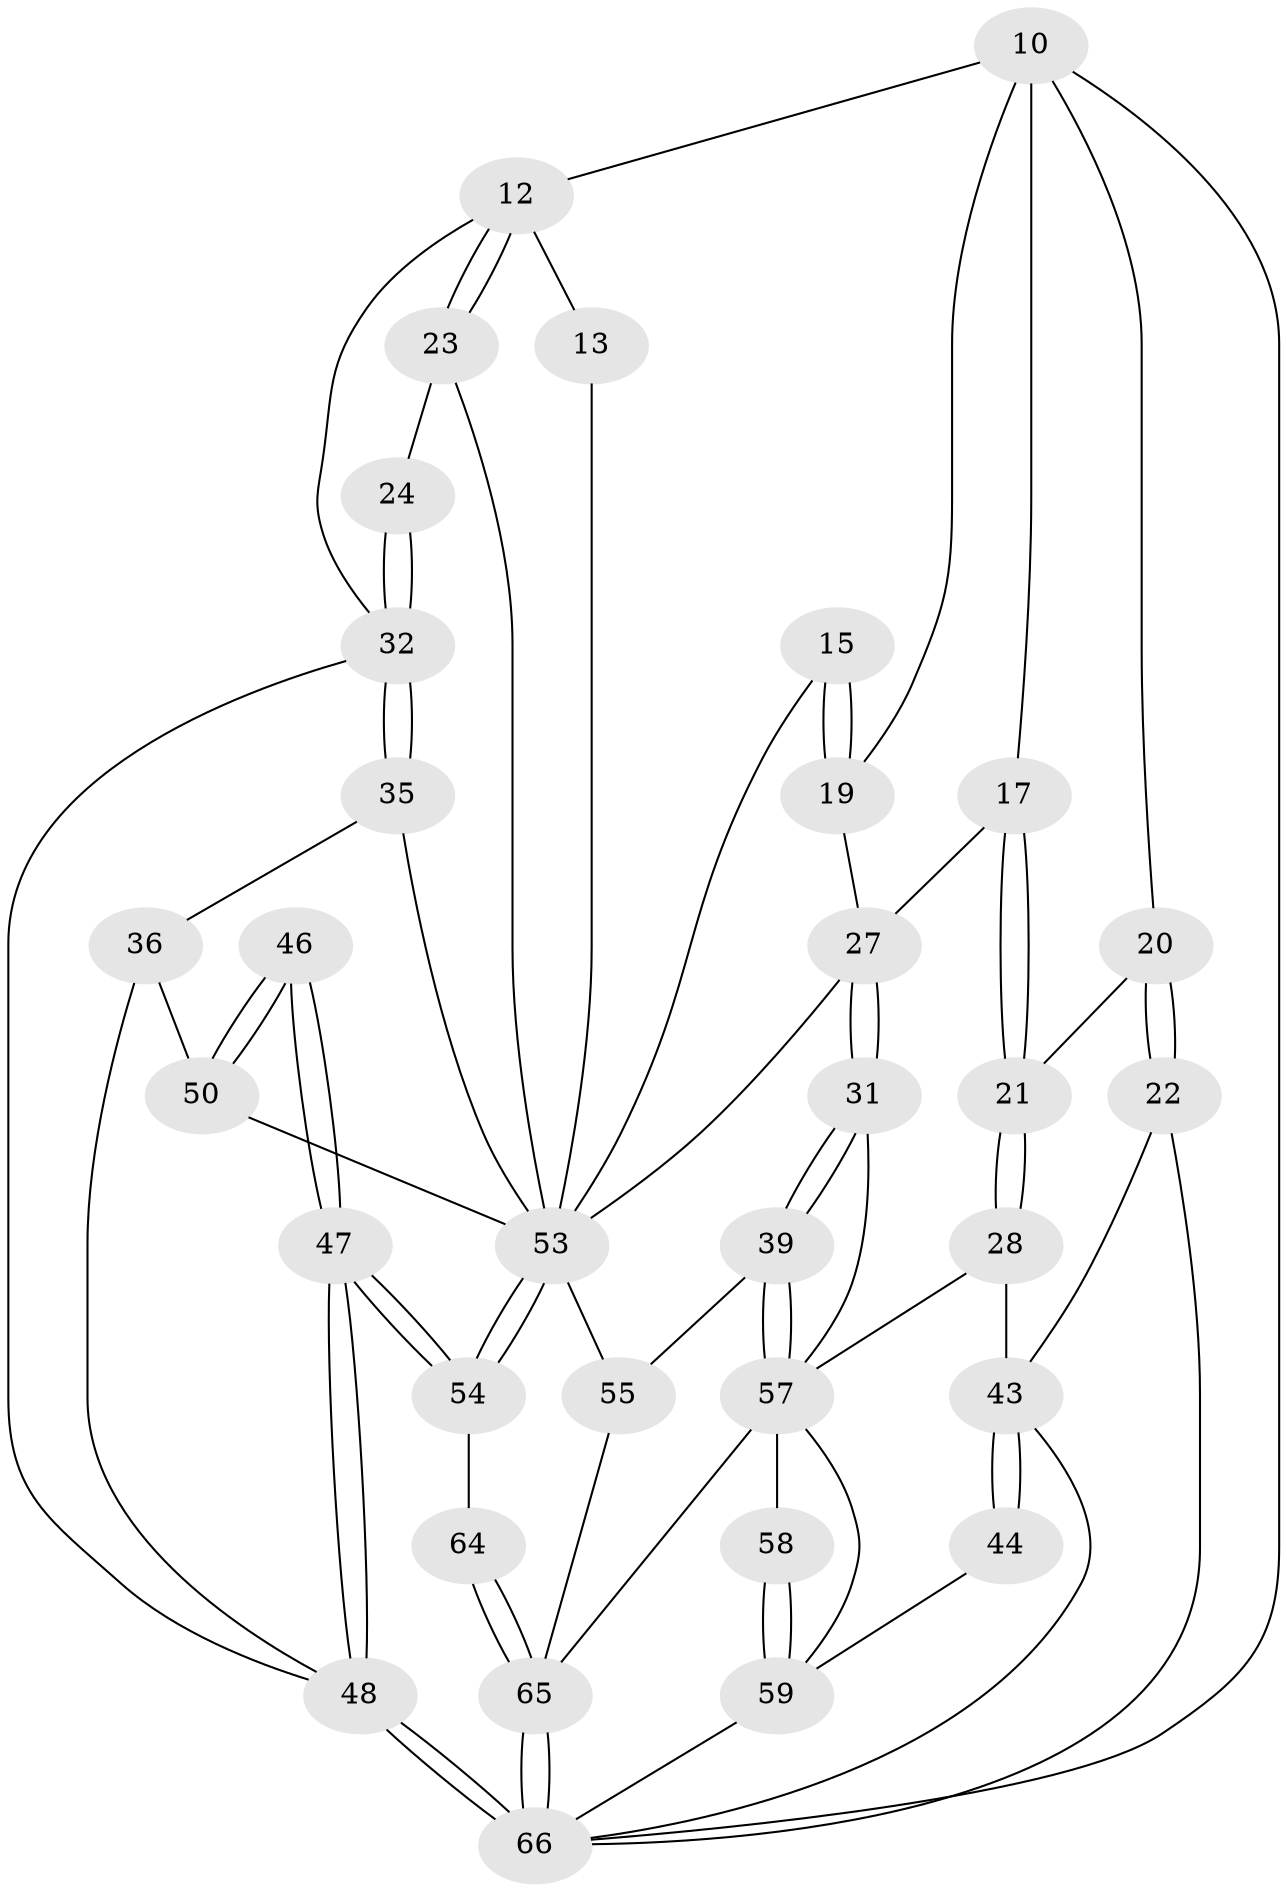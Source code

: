// original degree distribution, {3: 0.030303030303030304, 6: 0.22727272727272727, 4: 0.25757575757575757, 5: 0.48484848484848486}
// Generated by graph-tools (version 1.1) at 2025/00/03/09/25 05:00:27]
// undirected, 33 vertices, 76 edges
graph export_dot {
graph [start="1"]
  node [color=gray90,style=filled];
  10 [pos="+0.5113409213695752+0.13028167704558966",super="+9+8"];
  12 [pos="+0.26199076121802206+0.05559088620011149",super="+11"];
  13 [pos="+0.37800940882541434+0.12341058067449127"];
  15 [pos="+0.44292756919707565+0.2598627755313796"];
  17 [pos="+0.5815393621498937+0.24649934523440623"];
  19 [pos="+0.54253819582828+0.23189789312678932",super="+14"];
  20 [pos="+0.7528897640341379+0.20617321752909623"];
  21 [pos="+0.6976675096895921+0.3071563168294144"];
  22 [pos="+1+0.13895199963122876"];
  23 [pos="+0.26078179985586164+0.15323014899202234"];
  24 [pos="+0.1997978980721159+0.32858537920774417"];
  27 [pos="+0.47715435730127115+0.36162238521916773",super="+18"];
  28 [pos="+0.695011242045861+0.43267488063467446"];
  31 [pos="+0.6159812628299091+0.4739088012538629"];
  32 [pos="+0.19304040534143144+0.36628048230865834",super="+4+5"];
  35 [pos="+0.19513883573520407+0.420644851428222"];
  36 [pos="+0+0.31503393055530077"];
  39 [pos="+0.49872759177587517+0.5709243099964133"];
  43 [pos="+1+0.6245764001433954",super="+37+38"];
  44 [pos="+0.9614241580594812+0.5637004502932227"];
  46 [pos="+0+0.7746489989341581"];
  47 [pos="+0+1"];
  48 [pos="+0+1",super="+3"];
  50 [pos="+0.08684140767578985+0.5406016934160834",super="+45"];
  53 [pos="+0.09892968253581187+0.7403182867935673",super="+49+34"];
  54 [pos="+0+0.8788871212385471"];
  55 [pos="+0.13550263910601287+0.7210921891949789",super="+41"];
  57 [pos="+0.6262969743914754+0.7777908001336559",super="+56+30"];
  58 [pos="+0.7706204314899051+0.8192323399428674"];
  59 [pos="+0.797744672080049+0.8461580282972185",super="+51+52"];
  64 [pos="+0.32220968091297636+0.8280840737131638"];
  65 [pos="+0.42396817489160576+1",super="+63+61+62"];
  66 [pos="+0.42612317033391645+1",super="+60+42"];
  10 -- 19;
  10 -- 12;
  10 -- 17;
  10 -- 20;
  10 -- 66;
  12 -- 13 [weight=2];
  12 -- 23;
  12 -- 23;
  12 -- 32;
  13 -- 53;
  15 -- 19 [weight=2];
  15 -- 19;
  15 -- 53;
  17 -- 21;
  17 -- 21;
  17 -- 27;
  19 -- 27;
  20 -- 21;
  20 -- 22;
  20 -- 22;
  21 -- 28;
  21 -- 28;
  22 -- 66;
  22 -- 43;
  23 -- 24;
  23 -- 53;
  24 -- 32 [weight=2];
  24 -- 32;
  27 -- 31;
  27 -- 31;
  27 -- 53;
  28 -- 43;
  28 -- 57;
  31 -- 39;
  31 -- 39;
  31 -- 57;
  32 -- 35;
  32 -- 35;
  32 -- 48;
  35 -- 36;
  35 -- 53;
  36 -- 50;
  36 -- 48;
  39 -- 57;
  39 -- 57;
  39 -- 55;
  43 -- 44 [weight=2];
  43 -- 44;
  43 -- 66;
  44 -- 59;
  46 -- 47;
  46 -- 47;
  46 -- 50 [weight=2];
  46 -- 50;
  47 -- 48;
  47 -- 48;
  47 -- 54;
  47 -- 54;
  48 -- 66 [weight=3];
  48 -- 66;
  50 -- 53;
  53 -- 54;
  53 -- 54;
  53 -- 55 [weight=2];
  54 -- 64;
  55 -- 65 [weight=2];
  57 -- 58;
  57 -- 65;
  57 -- 59;
  58 -- 59 [weight=2];
  58 -- 59;
  59 -- 66;
  64 -- 65 [weight=2];
  64 -- 65;
  65 -- 66;
  65 -- 66;
}
